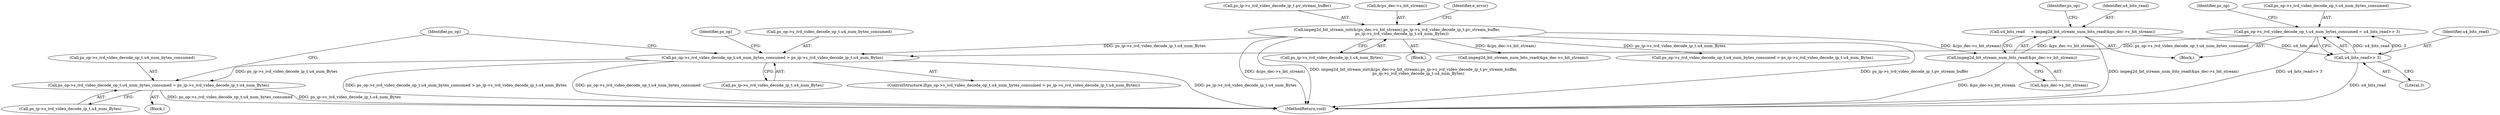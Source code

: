 digraph "0_Android_a86eb798d077b9b25c8f8c77e3c02c2f287c1ce7_1@API" {
"1000163" [label="(Call,ps_op->s_ivd_video_decode_op_t.u4_num_bytes_consumed = u4_bits_read>> 3)"];
"1000169" [label="(Call,u4_bits_read>> 3)"];
"1000156" [label="(Call,u4_bits_read     = impeg2d_bit_stream_num_bits_read(&ps_dec->s_bit_stream))"];
"1000158" [label="(Call,impeg2d_bit_stream_num_bits_read(&ps_dec->s_bit_stream))"];
"1000120" [label="(Call,impeg2d_bit_stream_init(&(ps_dec->s_bit_stream),ps_ip->s_ivd_video_decode_ip_t.pv_stream_buffer,\n        ps_ip->s_ivd_video_decode_ip_t.u4_num_Bytes))"];
"1000173" [label="(Call,ps_op->s_ivd_video_decode_op_t.u4_num_bytes_consumed > ps_ip->s_ivd_video_decode_ip_t.u4_num_Bytes)"];
"1000185" [label="(Call,ps_op->s_ivd_video_decode_op_t.u4_num_bytes_consumed = ps_ip->s_ivd_video_decode_ip_t.u4_num_Bytes)"];
"1000105" [label="(Block,)"];
"1000284" [label="(Call,impeg2d_bit_stream_num_bits_read(&ps_dec->s_bit_stream))"];
"1000125" [label="(Call,ps_ip->s_ivd_video_decode_ip_t.pv_stream_buffer)"];
"1000171" [label="(Literal,3)"];
"1000157" [label="(Identifier,u4_bits_read)"];
"1000299" [label="(Call,ps_op->s_ivd_video_decode_op_t.u4_num_bytes_consumed > ps_ip->s_ivd_video_decode_ip_t.u4_num_Bytes)"];
"1000163" [label="(Call,ps_op->s_ivd_video_decode_op_t.u4_num_bytes_consumed = u4_bits_read>> 3)"];
"1000200" [label="(Identifier,ps_op)"];
"1000191" [label="(Call,ps_ip->s_ivd_video_decode_ip_t.u4_num_Bytes)"];
"1000186" [label="(Call,ps_op->s_ivd_video_decode_op_t.u4_num_bytes_consumed)"];
"1000169" [label="(Call,u4_bits_read>> 3)"];
"1000164" [label="(Call,ps_op->s_ivd_video_decode_op_t.u4_num_bytes_consumed)"];
"1000170" [label="(Identifier,u4_bits_read)"];
"1000166" [label="(Identifier,ps_op)"];
"1000156" [label="(Call,u4_bits_read     = impeg2d_bit_stream_num_bits_read(&ps_dec->s_bit_stream))"];
"1000334" [label="(MethodReturn,void)"];
"1000174" [label="(Call,ps_op->s_ivd_video_decode_op_t.u4_num_bytes_consumed)"];
"1000188" [label="(Identifier,ps_op)"];
"1000121" [label="(Call,&(ps_dec->s_bit_stream))"];
"1000184" [label="(Block,)"];
"1000148" [label="(Block,)"];
"1000172" [label="(ControlStructure,if(ps_op->s_ivd_video_decode_op_t.u4_num_bytes_consumed > ps_ip->s_ivd_video_decode_ip_t.u4_num_Bytes))"];
"1000179" [label="(Call,ps_ip->s_ivd_video_decode_ip_t.u4_num_Bytes)"];
"1000173" [label="(Call,ps_op->s_ivd_video_decode_op_t.u4_num_bytes_consumed > ps_ip->s_ivd_video_decode_ip_t.u4_num_Bytes)"];
"1000159" [label="(Call,&ps_dec->s_bit_stream)"];
"1000176" [label="(Identifier,ps_op)"];
"1000120" [label="(Call,impeg2d_bit_stream_init(&(ps_dec->s_bit_stream),ps_ip->s_ivd_video_decode_ip_t.pv_stream_buffer,\n        ps_ip->s_ivd_video_decode_ip_t.u4_num_Bytes))"];
"1000158" [label="(Call,impeg2d_bit_stream_num_bits_read(&ps_dec->s_bit_stream))"];
"1000185" [label="(Call,ps_op->s_ivd_video_decode_op_t.u4_num_bytes_consumed = ps_ip->s_ivd_video_decode_ip_t.u4_num_Bytes)"];
"1000139" [label="(Identifier,e_error)"];
"1000130" [label="(Call,ps_ip->s_ivd_video_decode_ip_t.u4_num_Bytes)"];
"1000163" -> "1000148"  [label="AST: "];
"1000163" -> "1000169"  [label="CFG: "];
"1000164" -> "1000163"  [label="AST: "];
"1000169" -> "1000163"  [label="AST: "];
"1000176" -> "1000163"  [label="CFG: "];
"1000163" -> "1000334"  [label="DDG: u4_bits_read>> 3"];
"1000169" -> "1000163"  [label="DDG: u4_bits_read"];
"1000169" -> "1000163"  [label="DDG: 3"];
"1000163" -> "1000173"  [label="DDG: ps_op->s_ivd_video_decode_op_t.u4_num_bytes_consumed"];
"1000169" -> "1000171"  [label="CFG: "];
"1000170" -> "1000169"  [label="AST: "];
"1000171" -> "1000169"  [label="AST: "];
"1000169" -> "1000334"  [label="DDG: u4_bits_read"];
"1000156" -> "1000169"  [label="DDG: u4_bits_read"];
"1000156" -> "1000148"  [label="AST: "];
"1000156" -> "1000158"  [label="CFG: "];
"1000157" -> "1000156"  [label="AST: "];
"1000158" -> "1000156"  [label="AST: "];
"1000166" -> "1000156"  [label="CFG: "];
"1000156" -> "1000334"  [label="DDG: impeg2d_bit_stream_num_bits_read(&ps_dec->s_bit_stream)"];
"1000158" -> "1000156"  [label="DDG: &ps_dec->s_bit_stream"];
"1000158" -> "1000159"  [label="CFG: "];
"1000159" -> "1000158"  [label="AST: "];
"1000158" -> "1000334"  [label="DDG: &ps_dec->s_bit_stream"];
"1000120" -> "1000158"  [label="DDG: &(ps_dec->s_bit_stream)"];
"1000120" -> "1000105"  [label="AST: "];
"1000120" -> "1000130"  [label="CFG: "];
"1000121" -> "1000120"  [label="AST: "];
"1000125" -> "1000120"  [label="AST: "];
"1000130" -> "1000120"  [label="AST: "];
"1000139" -> "1000120"  [label="CFG: "];
"1000120" -> "1000334"  [label="DDG: ps_ip->s_ivd_video_decode_ip_t.pv_stream_buffer"];
"1000120" -> "1000334"  [label="DDG: &(ps_dec->s_bit_stream)"];
"1000120" -> "1000334"  [label="DDG: impeg2d_bit_stream_init(&(ps_dec->s_bit_stream),ps_ip->s_ivd_video_decode_ip_t.pv_stream_buffer,\n        ps_ip->s_ivd_video_decode_ip_t.u4_num_Bytes)"];
"1000120" -> "1000173"  [label="DDG: ps_ip->s_ivd_video_decode_ip_t.u4_num_Bytes"];
"1000120" -> "1000284"  [label="DDG: &(ps_dec->s_bit_stream)"];
"1000120" -> "1000299"  [label="DDG: ps_ip->s_ivd_video_decode_ip_t.u4_num_Bytes"];
"1000173" -> "1000172"  [label="AST: "];
"1000173" -> "1000179"  [label="CFG: "];
"1000174" -> "1000173"  [label="AST: "];
"1000179" -> "1000173"  [label="AST: "];
"1000188" -> "1000173"  [label="CFG: "];
"1000200" -> "1000173"  [label="CFG: "];
"1000173" -> "1000334"  [label="DDG: ps_ip->s_ivd_video_decode_ip_t.u4_num_Bytes"];
"1000173" -> "1000334"  [label="DDG: ps_op->s_ivd_video_decode_op_t.u4_num_bytes_consumed > ps_ip->s_ivd_video_decode_ip_t.u4_num_Bytes"];
"1000173" -> "1000334"  [label="DDG: ps_op->s_ivd_video_decode_op_t.u4_num_bytes_consumed"];
"1000173" -> "1000185"  [label="DDG: ps_ip->s_ivd_video_decode_ip_t.u4_num_Bytes"];
"1000185" -> "1000184"  [label="AST: "];
"1000185" -> "1000191"  [label="CFG: "];
"1000186" -> "1000185"  [label="AST: "];
"1000191" -> "1000185"  [label="AST: "];
"1000200" -> "1000185"  [label="CFG: "];
"1000185" -> "1000334"  [label="DDG: ps_op->s_ivd_video_decode_op_t.u4_num_bytes_consumed"];
"1000185" -> "1000334"  [label="DDG: ps_ip->s_ivd_video_decode_ip_t.u4_num_Bytes"];
}
